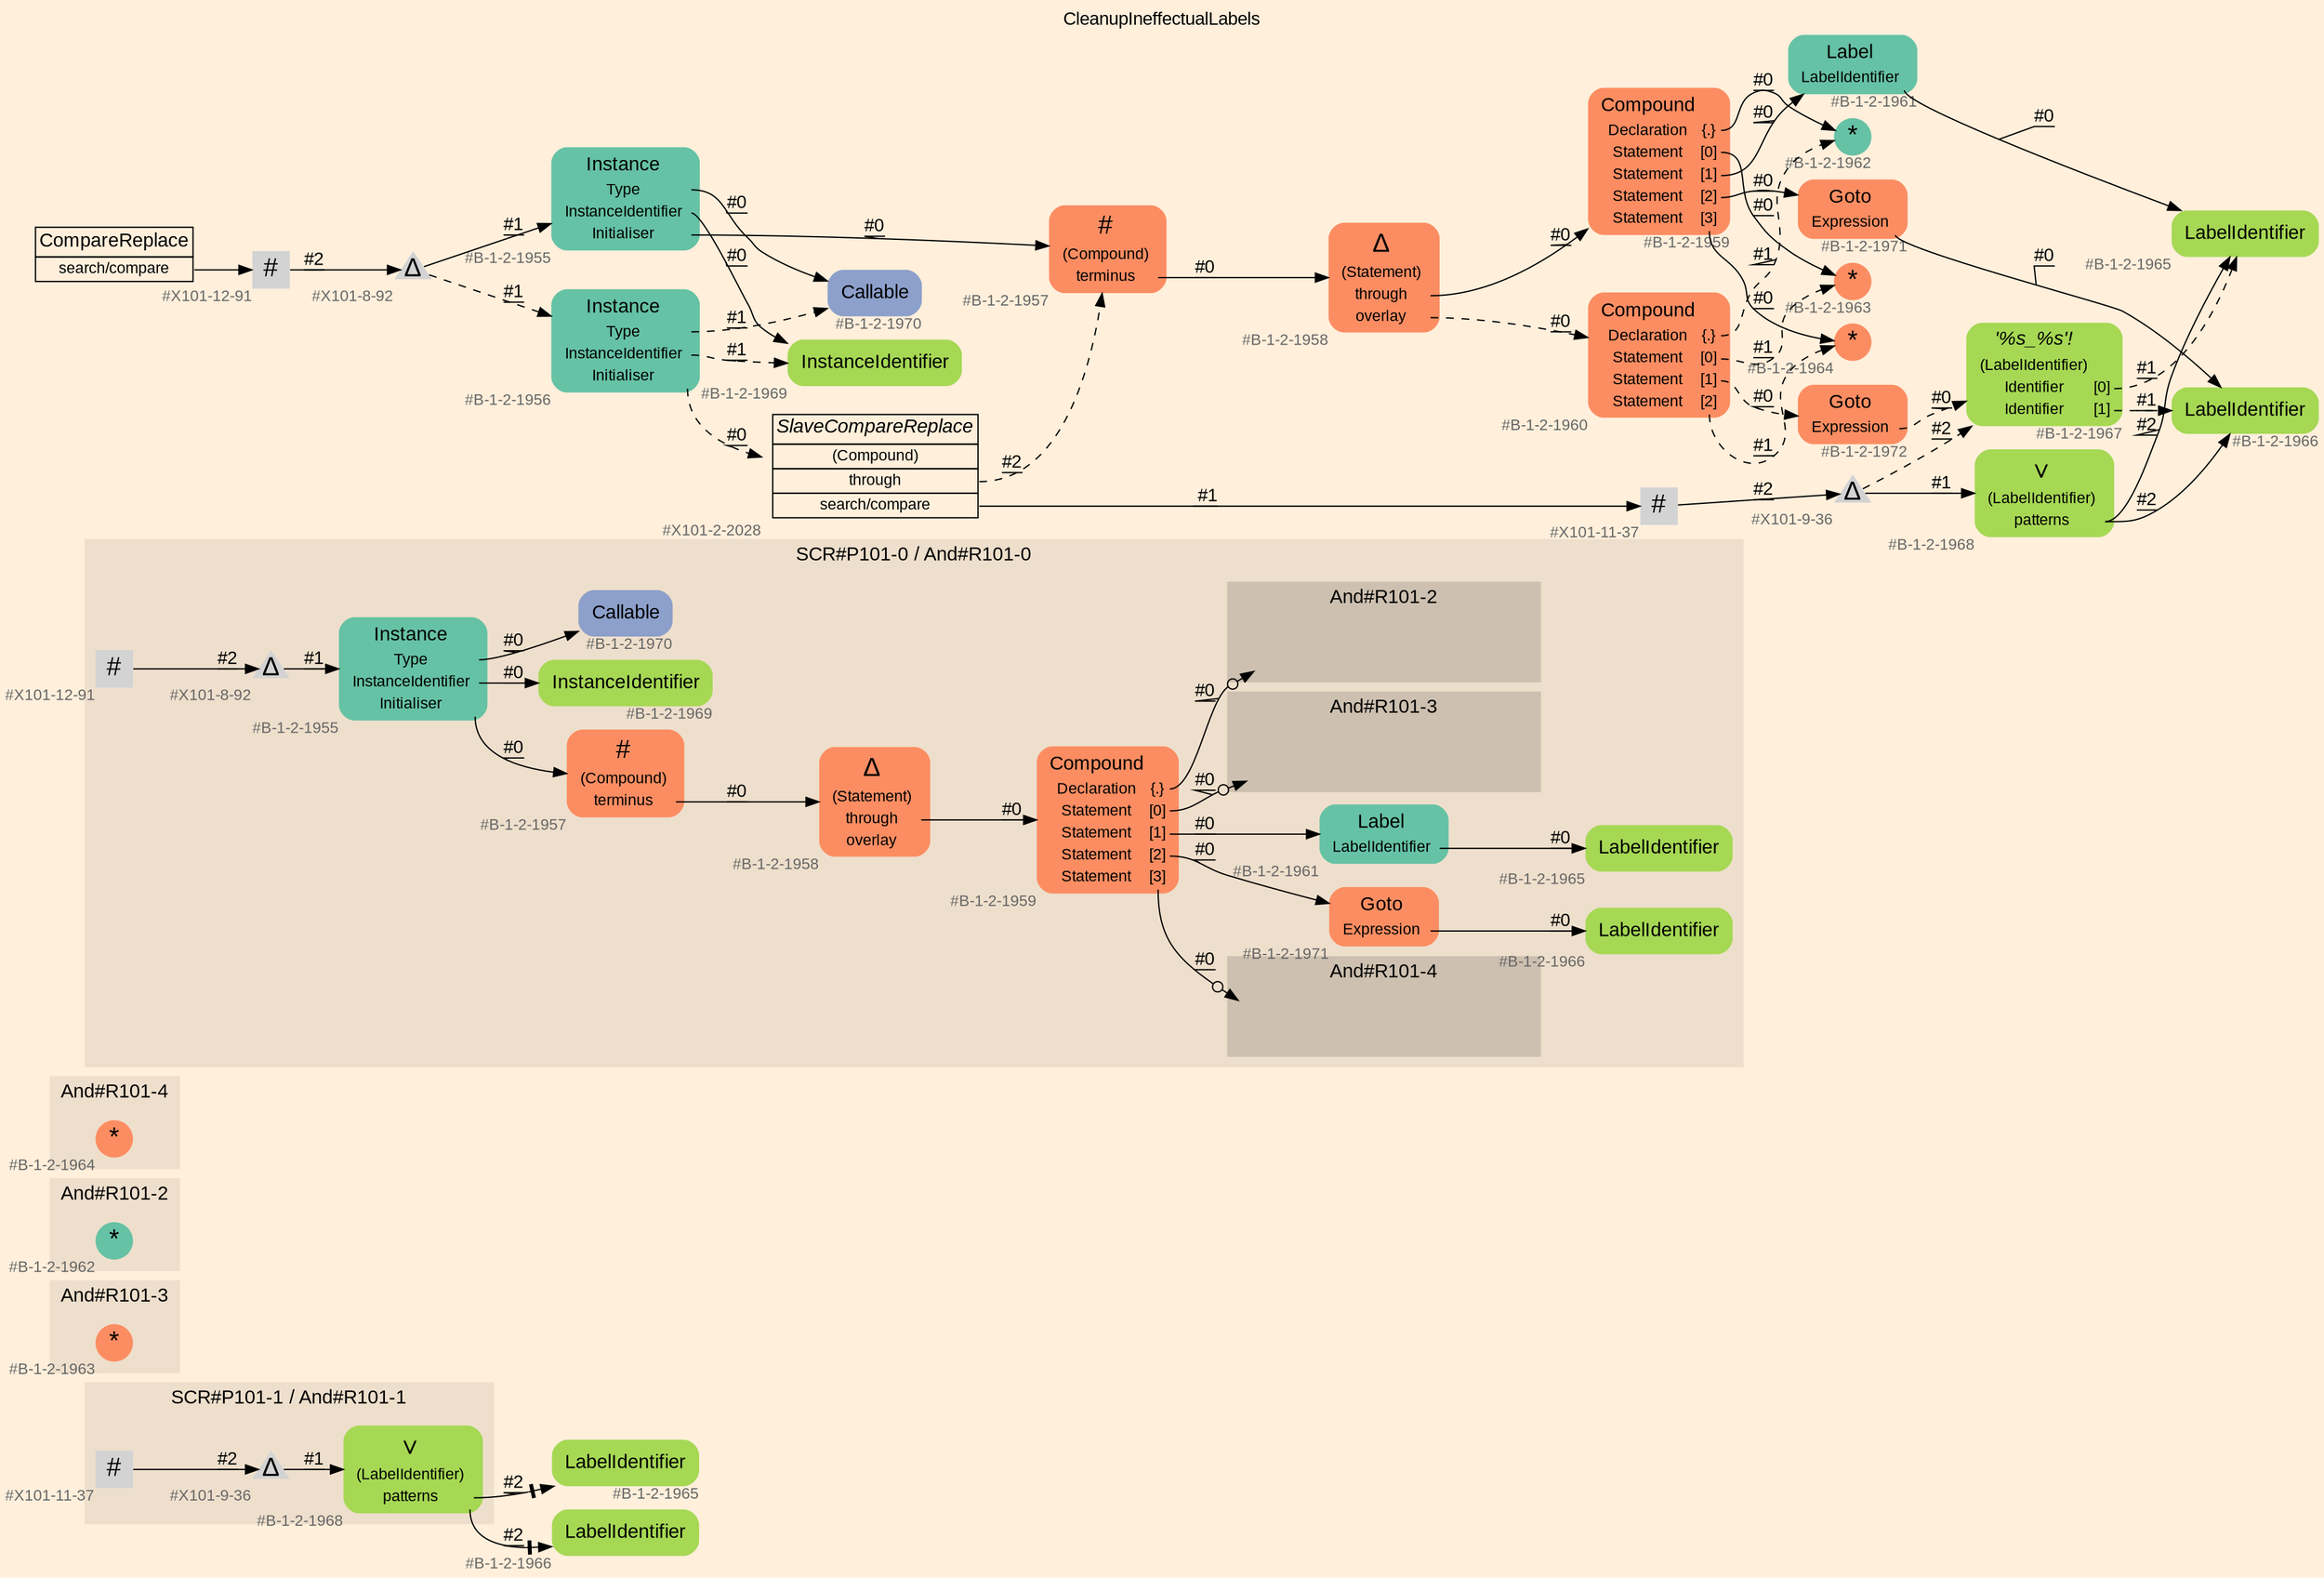 digraph "CleanupIneffectualLabels" {
label = "CleanupIneffectualLabels"
labelloc = t
graph [
    rankdir = "LR"
    ranksep = 0.3
    bgcolor = antiquewhite1
    color = black
    fontcolor = black
    fontname = "Arial"
];
node [
    fontname = "Arial"
];
edge [
    fontname = "Arial"
];

// -------------------- figure And#R101-1 --------------------
// -------- region And#R101-1 ----------
subgraph "clusterAnd#R101-1" {
    label = "SCR#P101-1 / And#R101-1"
    style = "filled"
    color = antiquewhite2
    fontsize = "15"
    // -------- block And#R101-1/#X101-11-37 ----------
    "And#R101-1/#X101-11-37" [
        xlabel = "#X101-11-37"
        fontsize = "12"
        fontcolor = grey40
        shape = "square"
        label = <<FONT COLOR="black" POINT-SIZE="20">#</FONT>>
        style = "filled"
        penwidth = 0.0
        fixedsize = true
        width = 0.4
        height = 0.4
    ];
    
    // -------- block And#R101-1/#X101-9-36 ----------
    "And#R101-1/#X101-9-36" [
        xlabel = "#X101-9-36"
        fontsize = "12"
        fontcolor = grey40
        shape = "triangle"
        label = <<FONT COLOR="black" POINT-SIZE="20">Δ</FONT>>
        style = "filled"
        penwidth = 0.0
        fixedsize = true
        width = 0.4
        height = 0.4
    ];
    
    // -------- block And#R101-1/#B-1-2-1968 ----------
    "And#R101-1/#B-1-2-1968" [
        fillcolor = "/set28/5"
        xlabel = "#B-1-2-1968"
        fontsize = "12"
        fontcolor = grey40
        shape = "plaintext"
        label = <<TABLE BORDER="0" CELLBORDER="0" CELLSPACING="0">
         <TR><TD><FONT COLOR="black" POINT-SIZE="20">∨</FONT></TD></TR>
         <TR><TD><FONT COLOR="black" POINT-SIZE="12">(LabelIdentifier)</FONT></TD><TD PORT="port0"></TD></TR>
         <TR><TD><FONT COLOR="black" POINT-SIZE="12">patterns</FONT></TD><TD PORT="port1"></TD></TR>
        </TABLE>>
        style = "rounded,filled"
    ];
    
}

// -------- block And#R101-1/#B-1-2-1965 ----------
"And#R101-1/#B-1-2-1965" [
    fillcolor = "/set28/5"
    xlabel = "#B-1-2-1965"
    fontsize = "12"
    fontcolor = grey40
    shape = "plaintext"
    label = <<TABLE BORDER="0" CELLBORDER="0" CELLSPACING="0">
     <TR><TD><FONT COLOR="black" POINT-SIZE="15">LabelIdentifier</FONT></TD></TR>
    </TABLE>>
    style = "rounded,filled"
];

// -------- block And#R101-1/#B-1-2-1966 ----------
"And#R101-1/#B-1-2-1966" [
    fillcolor = "/set28/5"
    xlabel = "#B-1-2-1966"
    fontsize = "12"
    fontcolor = grey40
    shape = "plaintext"
    label = <<TABLE BORDER="0" CELLBORDER="0" CELLSPACING="0">
     <TR><TD><FONT COLOR="black" POINT-SIZE="15">LabelIdentifier</FONT></TD></TR>
    </TABLE>>
    style = "rounded,filled"
];

"And#R101-1/#X101-11-37" -> "And#R101-1/#X101-9-36" [
    label = "#2"
    decorate = true
    color = black
    fontcolor = black
];

"And#R101-1/#X101-9-36" -> "And#R101-1/#B-1-2-1968" [
    label = "#1"
    decorate = true
    color = black
    fontcolor = black
];

"And#R101-1/#B-1-2-1968":port1 -> "And#R101-1/#B-1-2-1965" [
    arrowhead="normalnonetee"
    label = "#2"
    decorate = true
    color = black
    fontcolor = black
];

"And#R101-1/#B-1-2-1968":port1 -> "And#R101-1/#B-1-2-1966" [
    arrowhead="normalnonetee"
    label = "#2"
    decorate = true
    color = black
    fontcolor = black
];


// -------------------- figure And#R101-3 --------------------
// -------- region And#R101-3 ----------
subgraph "clusterAnd#R101-3" {
    label = "And#R101-3"
    style = "filled"
    color = antiquewhite2
    fontsize = "15"
    // -------- block And#R101-3/#B-1-2-1963 ----------
    "And#R101-3/#B-1-2-1963" [
        fillcolor = "/set28/2"
        xlabel = "#B-1-2-1963"
        fontsize = "12"
        fontcolor = grey40
        shape = "circle"
        label = <<FONT COLOR="black" POINT-SIZE="20">*</FONT>>
        style = "filled"
        penwidth = 0.0
        fixedsize = true
        width = 0.4
        height = 0.4
    ];
    
}


// -------------------- figure And#R101-2 --------------------
// -------- region And#R101-2 ----------
subgraph "clusterAnd#R101-2" {
    label = "And#R101-2"
    style = "filled"
    color = antiquewhite2
    fontsize = "15"
    // -------- block And#R101-2/#B-1-2-1962 ----------
    "And#R101-2/#B-1-2-1962" [
        fillcolor = "/set28/1"
        xlabel = "#B-1-2-1962"
        fontsize = "12"
        fontcolor = grey40
        shape = "circle"
        label = <<FONT COLOR="black" POINT-SIZE="20">*</FONT>>
        style = "filled"
        penwidth = 0.0
        fixedsize = true
        width = 0.4
        height = 0.4
    ];
    
}


// -------------------- figure And#R101-4 --------------------
// -------- region And#R101-4 ----------
subgraph "clusterAnd#R101-4" {
    label = "And#R101-4"
    style = "filled"
    color = antiquewhite2
    fontsize = "15"
    // -------- block And#R101-4/#B-1-2-1964 ----------
    "And#R101-4/#B-1-2-1964" [
        fillcolor = "/set28/2"
        xlabel = "#B-1-2-1964"
        fontsize = "12"
        fontcolor = grey40
        shape = "circle"
        label = <<FONT COLOR="black" POINT-SIZE="20">*</FONT>>
        style = "filled"
        penwidth = 0.0
        fixedsize = true
        width = 0.4
        height = 0.4
    ];
    
}


// -------------------- figure And#R101-0 --------------------
// -------- region And#R101-0 ----------
subgraph "clusterAnd#R101-0" {
    label = "SCR#P101-0 / And#R101-0"
    style = "filled"
    color = antiquewhite2
    fontsize = "15"
    // -------- block And#R101-0/#B-1-2-1965 ----------
    "And#R101-0/#B-1-2-1965" [
        fillcolor = "/set28/5"
        xlabel = "#B-1-2-1965"
        fontsize = "12"
        fontcolor = grey40
        shape = "plaintext"
        label = <<TABLE BORDER="0" CELLBORDER="0" CELLSPACING="0">
         <TR><TD><FONT COLOR="black" POINT-SIZE="15">LabelIdentifier</FONT></TD></TR>
        </TABLE>>
        style = "rounded,filled"
    ];
    
    // -------- block And#R101-0/#B-1-2-1958 ----------
    "And#R101-0/#B-1-2-1958" [
        fillcolor = "/set28/2"
        xlabel = "#B-1-2-1958"
        fontsize = "12"
        fontcolor = grey40
        shape = "plaintext"
        label = <<TABLE BORDER="0" CELLBORDER="0" CELLSPACING="0">
         <TR><TD><FONT COLOR="black" POINT-SIZE="20">Δ</FONT></TD></TR>
         <TR><TD><FONT COLOR="black" POINT-SIZE="12">(Statement)</FONT></TD><TD PORT="port0"></TD></TR>
         <TR><TD><FONT COLOR="black" POINT-SIZE="12">through</FONT></TD><TD PORT="port1"></TD></TR>
         <TR><TD><FONT COLOR="black" POINT-SIZE="12">overlay</FONT></TD><TD PORT="port2"></TD></TR>
        </TABLE>>
        style = "rounded,filled"
    ];
    
    // -------- block And#R101-0/#B-1-2-1970 ----------
    "And#R101-0/#B-1-2-1970" [
        fillcolor = "/set28/3"
        xlabel = "#B-1-2-1970"
        fontsize = "12"
        fontcolor = grey40
        shape = "plaintext"
        label = <<TABLE BORDER="0" CELLBORDER="0" CELLSPACING="0">
         <TR><TD><FONT COLOR="black" POINT-SIZE="15">Callable</FONT></TD></TR>
        </TABLE>>
        style = "rounded,filled"
    ];
    
    // -------- block And#R101-0/#B-1-2-1955 ----------
    "And#R101-0/#B-1-2-1955" [
        fillcolor = "/set28/1"
        xlabel = "#B-1-2-1955"
        fontsize = "12"
        fontcolor = grey40
        shape = "plaintext"
        label = <<TABLE BORDER="0" CELLBORDER="0" CELLSPACING="0">
         <TR><TD><FONT COLOR="black" POINT-SIZE="15">Instance</FONT></TD></TR>
         <TR><TD><FONT COLOR="black" POINT-SIZE="12">Type</FONT></TD><TD PORT="port0"></TD></TR>
         <TR><TD><FONT COLOR="black" POINT-SIZE="12">InstanceIdentifier</FONT></TD><TD PORT="port1"></TD></TR>
         <TR><TD><FONT COLOR="black" POINT-SIZE="12">Initialiser</FONT></TD><TD PORT="port2"></TD></TR>
        </TABLE>>
        style = "rounded,filled"
    ];
    
    // -------- block And#R101-0/#B-1-2-1971 ----------
    "And#R101-0/#B-1-2-1971" [
        fillcolor = "/set28/2"
        xlabel = "#B-1-2-1971"
        fontsize = "12"
        fontcolor = grey40
        shape = "plaintext"
        label = <<TABLE BORDER="0" CELLBORDER="0" CELLSPACING="0">
         <TR><TD><FONT COLOR="black" POINT-SIZE="15">Goto</FONT></TD></TR>
         <TR><TD><FONT COLOR="black" POINT-SIZE="12">Expression</FONT></TD><TD PORT="port0"></TD></TR>
        </TABLE>>
        style = "rounded,filled"
    ];
    
    // -------- block And#R101-0/#X101-12-91 ----------
    "And#R101-0/#X101-12-91" [
        xlabel = "#X101-12-91"
        fontsize = "12"
        fontcolor = grey40
        shape = "square"
        label = <<FONT COLOR="black" POINT-SIZE="20">#</FONT>>
        style = "filled"
        penwidth = 0.0
        fixedsize = true
        width = 0.4
        height = 0.4
    ];
    
    // -------- block And#R101-0/#B-1-2-1957 ----------
    "And#R101-0/#B-1-2-1957" [
        fillcolor = "/set28/2"
        xlabel = "#B-1-2-1957"
        fontsize = "12"
        fontcolor = grey40
        shape = "plaintext"
        label = <<TABLE BORDER="0" CELLBORDER="0" CELLSPACING="0">
         <TR><TD><FONT COLOR="black" POINT-SIZE="20">#</FONT></TD></TR>
         <TR><TD><FONT COLOR="black" POINT-SIZE="12">(Compound)</FONT></TD><TD PORT="port0"></TD></TR>
         <TR><TD><FONT COLOR="black" POINT-SIZE="12">terminus</FONT></TD><TD PORT="port1"></TD></TR>
        </TABLE>>
        style = "rounded,filled"
    ];
    
    // -------- block And#R101-0/#B-1-2-1966 ----------
    "And#R101-0/#B-1-2-1966" [
        fillcolor = "/set28/5"
        xlabel = "#B-1-2-1966"
        fontsize = "12"
        fontcolor = grey40
        shape = "plaintext"
        label = <<TABLE BORDER="0" CELLBORDER="0" CELLSPACING="0">
         <TR><TD><FONT COLOR="black" POINT-SIZE="15">LabelIdentifier</FONT></TD></TR>
        </TABLE>>
        style = "rounded,filled"
    ];
    
    // -------- block And#R101-0/#B-1-2-1961 ----------
    "And#R101-0/#B-1-2-1961" [
        fillcolor = "/set28/1"
        xlabel = "#B-1-2-1961"
        fontsize = "12"
        fontcolor = grey40
        shape = "plaintext"
        label = <<TABLE BORDER="0" CELLBORDER="0" CELLSPACING="0">
         <TR><TD><FONT COLOR="black" POINT-SIZE="15">Label</FONT></TD></TR>
         <TR><TD><FONT COLOR="black" POINT-SIZE="12">LabelIdentifier</FONT></TD><TD PORT="port0"></TD></TR>
        </TABLE>>
        style = "rounded,filled"
    ];
    
    // -------- block And#R101-0/#B-1-2-1959 ----------
    "And#R101-0/#B-1-2-1959" [
        fillcolor = "/set28/2"
        xlabel = "#B-1-2-1959"
        fontsize = "12"
        fontcolor = grey40
        shape = "plaintext"
        label = <<TABLE BORDER="0" CELLBORDER="0" CELLSPACING="0">
         <TR><TD><FONT COLOR="black" POINT-SIZE="15">Compound</FONT></TD></TR>
         <TR><TD><FONT COLOR="black" POINT-SIZE="12">Declaration</FONT></TD><TD PORT="port0"><FONT COLOR="black" POINT-SIZE="12">{.}</FONT></TD></TR>
         <TR><TD><FONT COLOR="black" POINT-SIZE="12">Statement</FONT></TD><TD PORT="port1"><FONT COLOR="black" POINT-SIZE="12">[0]</FONT></TD></TR>
         <TR><TD><FONT COLOR="black" POINT-SIZE="12">Statement</FONT></TD><TD PORT="port2"><FONT COLOR="black" POINT-SIZE="12">[1]</FONT></TD></TR>
         <TR><TD><FONT COLOR="black" POINT-SIZE="12">Statement</FONT></TD><TD PORT="port3"><FONT COLOR="black" POINT-SIZE="12">[2]</FONT></TD></TR>
         <TR><TD><FONT COLOR="black" POINT-SIZE="12">Statement</FONT></TD><TD PORT="port4"><FONT COLOR="black" POINT-SIZE="12">[3]</FONT></TD></TR>
        </TABLE>>
        style = "rounded,filled"
    ];
    
    // -------- block And#R101-0/#X101-8-92 ----------
    "And#R101-0/#X101-8-92" [
        xlabel = "#X101-8-92"
        fontsize = "12"
        fontcolor = grey40
        shape = "triangle"
        label = <<FONT COLOR="black" POINT-SIZE="20">Δ</FONT>>
        style = "filled"
        penwidth = 0.0
        fixedsize = true
        width = 0.4
        height = 0.4
    ];
    
    // -------- block And#R101-0/#B-1-2-1969 ----------
    "And#R101-0/#B-1-2-1969" [
        fillcolor = "/set28/5"
        xlabel = "#B-1-2-1969"
        fontsize = "12"
        fontcolor = grey40
        shape = "plaintext"
        label = <<TABLE BORDER="0" CELLBORDER="0" CELLSPACING="0">
         <TR><TD><FONT COLOR="black" POINT-SIZE="15">InstanceIdentifier</FONT></TD></TR>
        </TABLE>>
        style = "rounded,filled"
    ];
    
    // -------- region And#R101-0/And#R101-2 ----------
    subgraph "clusterAnd#R101-0/And#R101-2" {
        label = "And#R101-2"
        style = "filled"
        color = antiquewhite3
        fontsize = "15"
        // -------- block And#R101-0/And#R101-2/#B-1-2-1962 ----------
        "And#R101-0/And#R101-2/#B-1-2-1962" [
            fillcolor = "/set28/1"
            xlabel = "#B-1-2-1962"
            fontsize = "12"
            fontcolor = grey40
            shape = "none"
            style = "invisible"
        ];
        
    }
    
    // -------- region And#R101-0/And#R101-3 ----------
    subgraph "clusterAnd#R101-0/And#R101-3" {
        label = "And#R101-3"
        style = "filled"
        color = antiquewhite3
        fontsize = "15"
        // -------- block And#R101-0/And#R101-3/#B-1-2-1963 ----------
        "And#R101-0/And#R101-3/#B-1-2-1963" [
            fillcolor = "/set28/2"
            xlabel = "#B-1-2-1963"
            fontsize = "12"
            fontcolor = grey40
            shape = "none"
            style = "invisible"
        ];
        
    }
    
    // -------- region And#R101-0/And#R101-4 ----------
    subgraph "clusterAnd#R101-0/And#R101-4" {
        label = "And#R101-4"
        style = "filled"
        color = antiquewhite3
        fontsize = "15"
        // -------- block And#R101-0/And#R101-4/#B-1-2-1964 ----------
        "And#R101-0/And#R101-4/#B-1-2-1964" [
            fillcolor = "/set28/2"
            xlabel = "#B-1-2-1964"
            fontsize = "12"
            fontcolor = grey40
            shape = "none"
            style = "invisible"
        ];
        
    }
    
}

"And#R101-0/#B-1-2-1958":port1 -> "And#R101-0/#B-1-2-1959" [
    label = "#0"
    decorate = true
    color = black
    fontcolor = black
];

"And#R101-0/#B-1-2-1955":port0 -> "And#R101-0/#B-1-2-1970" [
    label = "#0"
    decorate = true
    color = black
    fontcolor = black
];

"And#R101-0/#B-1-2-1955":port1 -> "And#R101-0/#B-1-2-1969" [
    label = "#0"
    decorate = true
    color = black
    fontcolor = black
];

"And#R101-0/#B-1-2-1955":port2 -> "And#R101-0/#B-1-2-1957" [
    label = "#0"
    decorate = true
    color = black
    fontcolor = black
];

"And#R101-0/#B-1-2-1971":port0 -> "And#R101-0/#B-1-2-1966" [
    label = "#0"
    decorate = true
    color = black
    fontcolor = black
];

"And#R101-0/#X101-12-91" -> "And#R101-0/#X101-8-92" [
    label = "#2"
    decorate = true
    color = black
    fontcolor = black
];

"And#R101-0/#B-1-2-1957":port1 -> "And#R101-0/#B-1-2-1958" [
    label = "#0"
    decorate = true
    color = black
    fontcolor = black
];

"And#R101-0/#B-1-2-1961":port0 -> "And#R101-0/#B-1-2-1965" [
    label = "#0"
    decorate = true
    color = black
    fontcolor = black
];

"And#R101-0/#B-1-2-1959":port0 -> "And#R101-0/And#R101-2/#B-1-2-1962" [
    arrowhead="normalnoneodot"
    label = "#0"
    decorate = true
    color = black
    fontcolor = black
];

"And#R101-0/#B-1-2-1959":port1 -> "And#R101-0/And#R101-3/#B-1-2-1963" [
    arrowhead="normalnoneodot"
    label = "#0"
    decorate = true
    color = black
    fontcolor = black
];

"And#R101-0/#B-1-2-1959":port2 -> "And#R101-0/#B-1-2-1961" [
    label = "#0"
    decorate = true
    color = black
    fontcolor = black
];

"And#R101-0/#B-1-2-1959":port3 -> "And#R101-0/#B-1-2-1971" [
    label = "#0"
    decorate = true
    color = black
    fontcolor = black
];

"And#R101-0/#B-1-2-1959":port4 -> "And#R101-0/And#R101-4/#B-1-2-1964" [
    arrowhead="normalnoneodot"
    label = "#0"
    decorate = true
    color = black
    fontcolor = black
];

"And#R101-0/#X101-8-92" -> "And#R101-0/#B-1-2-1955" [
    label = "#1"
    decorate = true
    color = black
    fontcolor = black
];


// -------------------- transformation figure --------------------
// -------- block CR#X101-10-101 ----------
"CR#X101-10-101" [
    fillcolor = antiquewhite1
    fontsize = "12"
    fontcolor = grey40
    shape = "plaintext"
    label = <<TABLE BORDER="0" CELLBORDER="1" CELLSPACING="0">
     <TR><TD><FONT COLOR="black" POINT-SIZE="15">CompareReplace</FONT></TD></TR>
     <TR><TD PORT="port0"><FONT COLOR="black" POINT-SIZE="12">search/compare</FONT></TD></TR>
    </TABLE>>
    style = "filled"
    color = black
];

// -------- block #X101-12-91 ----------
"#X101-12-91" [
    xlabel = "#X101-12-91"
    fontsize = "12"
    fontcolor = grey40
    shape = "square"
    label = <<FONT COLOR="black" POINT-SIZE="20">#</FONT>>
    style = "filled"
    penwidth = 0.0
    fixedsize = true
    width = 0.4
    height = 0.4
];

// -------- block #X101-8-92 ----------
"#X101-8-92" [
    xlabel = "#X101-8-92"
    fontsize = "12"
    fontcolor = grey40
    shape = "triangle"
    label = <<FONT COLOR="black" POINT-SIZE="20">Δ</FONT>>
    style = "filled"
    penwidth = 0.0
    fixedsize = true
    width = 0.4
    height = 0.4
];

// -------- block #B-1-2-1955 ----------
"#B-1-2-1955" [
    fillcolor = "/set28/1"
    xlabel = "#B-1-2-1955"
    fontsize = "12"
    fontcolor = grey40
    shape = "plaintext"
    label = <<TABLE BORDER="0" CELLBORDER="0" CELLSPACING="0">
     <TR><TD><FONT COLOR="black" POINT-SIZE="15">Instance</FONT></TD></TR>
     <TR><TD><FONT COLOR="black" POINT-SIZE="12">Type</FONT></TD><TD PORT="port0"></TD></TR>
     <TR><TD><FONT COLOR="black" POINT-SIZE="12">InstanceIdentifier</FONT></TD><TD PORT="port1"></TD></TR>
     <TR><TD><FONT COLOR="black" POINT-SIZE="12">Initialiser</FONT></TD><TD PORT="port2"></TD></TR>
    </TABLE>>
    style = "rounded,filled"
];

// -------- block #B-1-2-1970 ----------
"#B-1-2-1970" [
    fillcolor = "/set28/3"
    xlabel = "#B-1-2-1970"
    fontsize = "12"
    fontcolor = grey40
    shape = "plaintext"
    label = <<TABLE BORDER="0" CELLBORDER="0" CELLSPACING="0">
     <TR><TD><FONT COLOR="black" POINT-SIZE="15">Callable</FONT></TD></TR>
    </TABLE>>
    style = "rounded,filled"
];

// -------- block #B-1-2-1969 ----------
"#B-1-2-1969" [
    fillcolor = "/set28/5"
    xlabel = "#B-1-2-1969"
    fontsize = "12"
    fontcolor = grey40
    shape = "plaintext"
    label = <<TABLE BORDER="0" CELLBORDER="0" CELLSPACING="0">
     <TR><TD><FONT COLOR="black" POINT-SIZE="15">InstanceIdentifier</FONT></TD></TR>
    </TABLE>>
    style = "rounded,filled"
];

// -------- block #B-1-2-1957 ----------
"#B-1-2-1957" [
    fillcolor = "/set28/2"
    xlabel = "#B-1-2-1957"
    fontsize = "12"
    fontcolor = grey40
    shape = "plaintext"
    label = <<TABLE BORDER="0" CELLBORDER="0" CELLSPACING="0">
     <TR><TD><FONT COLOR="black" POINT-SIZE="20">#</FONT></TD></TR>
     <TR><TD><FONT COLOR="black" POINT-SIZE="12">(Compound)</FONT></TD><TD PORT="port0"></TD></TR>
     <TR><TD><FONT COLOR="black" POINT-SIZE="12">terminus</FONT></TD><TD PORT="port1"></TD></TR>
    </TABLE>>
    style = "rounded,filled"
];

// -------- block #B-1-2-1958 ----------
"#B-1-2-1958" [
    fillcolor = "/set28/2"
    xlabel = "#B-1-2-1958"
    fontsize = "12"
    fontcolor = grey40
    shape = "plaintext"
    label = <<TABLE BORDER="0" CELLBORDER="0" CELLSPACING="0">
     <TR><TD><FONT COLOR="black" POINT-SIZE="20">Δ</FONT></TD></TR>
     <TR><TD><FONT COLOR="black" POINT-SIZE="12">(Statement)</FONT></TD><TD PORT="port0"></TD></TR>
     <TR><TD><FONT COLOR="black" POINT-SIZE="12">through</FONT></TD><TD PORT="port1"></TD></TR>
     <TR><TD><FONT COLOR="black" POINT-SIZE="12">overlay</FONT></TD><TD PORT="port2"></TD></TR>
    </TABLE>>
    style = "rounded,filled"
];

// -------- block #B-1-2-1959 ----------
"#B-1-2-1959" [
    fillcolor = "/set28/2"
    xlabel = "#B-1-2-1959"
    fontsize = "12"
    fontcolor = grey40
    shape = "plaintext"
    label = <<TABLE BORDER="0" CELLBORDER="0" CELLSPACING="0">
     <TR><TD><FONT COLOR="black" POINT-SIZE="15">Compound</FONT></TD></TR>
     <TR><TD><FONT COLOR="black" POINT-SIZE="12">Declaration</FONT></TD><TD PORT="port0"><FONT COLOR="black" POINT-SIZE="12">{.}</FONT></TD></TR>
     <TR><TD><FONT COLOR="black" POINT-SIZE="12">Statement</FONT></TD><TD PORT="port1"><FONT COLOR="black" POINT-SIZE="12">[0]</FONT></TD></TR>
     <TR><TD><FONT COLOR="black" POINT-SIZE="12">Statement</FONT></TD><TD PORT="port2"><FONT COLOR="black" POINT-SIZE="12">[1]</FONT></TD></TR>
     <TR><TD><FONT COLOR="black" POINT-SIZE="12">Statement</FONT></TD><TD PORT="port3"><FONT COLOR="black" POINT-SIZE="12">[2]</FONT></TD></TR>
     <TR><TD><FONT COLOR="black" POINT-SIZE="12">Statement</FONT></TD><TD PORT="port4"><FONT COLOR="black" POINT-SIZE="12">[3]</FONT></TD></TR>
    </TABLE>>
    style = "rounded,filled"
];

// -------- block #B-1-2-1962 ----------
"#B-1-2-1962" [
    fillcolor = "/set28/1"
    xlabel = "#B-1-2-1962"
    fontsize = "12"
    fontcolor = grey40
    shape = "circle"
    label = <<FONT COLOR="black" POINT-SIZE="20">*</FONT>>
    style = "filled"
    penwidth = 0.0
    fixedsize = true
    width = 0.4
    height = 0.4
];

// -------- block #B-1-2-1963 ----------
"#B-1-2-1963" [
    fillcolor = "/set28/2"
    xlabel = "#B-1-2-1963"
    fontsize = "12"
    fontcolor = grey40
    shape = "circle"
    label = <<FONT COLOR="black" POINT-SIZE="20">*</FONT>>
    style = "filled"
    penwidth = 0.0
    fixedsize = true
    width = 0.4
    height = 0.4
];

// -------- block #B-1-2-1961 ----------
"#B-1-2-1961" [
    fillcolor = "/set28/1"
    xlabel = "#B-1-2-1961"
    fontsize = "12"
    fontcolor = grey40
    shape = "plaintext"
    label = <<TABLE BORDER="0" CELLBORDER="0" CELLSPACING="0">
     <TR><TD><FONT COLOR="black" POINT-SIZE="15">Label</FONT></TD></TR>
     <TR><TD><FONT COLOR="black" POINT-SIZE="12">LabelIdentifier</FONT></TD><TD PORT="port0"></TD></TR>
    </TABLE>>
    style = "rounded,filled"
];

// -------- block #B-1-2-1965 ----------
"#B-1-2-1965" [
    fillcolor = "/set28/5"
    xlabel = "#B-1-2-1965"
    fontsize = "12"
    fontcolor = grey40
    shape = "plaintext"
    label = <<TABLE BORDER="0" CELLBORDER="0" CELLSPACING="0">
     <TR><TD><FONT COLOR="black" POINT-SIZE="15">LabelIdentifier</FONT></TD></TR>
    </TABLE>>
    style = "rounded,filled"
];

// -------- block #B-1-2-1971 ----------
"#B-1-2-1971" [
    fillcolor = "/set28/2"
    xlabel = "#B-1-2-1971"
    fontsize = "12"
    fontcolor = grey40
    shape = "plaintext"
    label = <<TABLE BORDER="0" CELLBORDER="0" CELLSPACING="0">
     <TR><TD><FONT COLOR="black" POINT-SIZE="15">Goto</FONT></TD></TR>
     <TR><TD><FONT COLOR="black" POINT-SIZE="12">Expression</FONT></TD><TD PORT="port0"></TD></TR>
    </TABLE>>
    style = "rounded,filled"
];

// -------- block #B-1-2-1966 ----------
"#B-1-2-1966" [
    fillcolor = "/set28/5"
    xlabel = "#B-1-2-1966"
    fontsize = "12"
    fontcolor = grey40
    shape = "plaintext"
    label = <<TABLE BORDER="0" CELLBORDER="0" CELLSPACING="0">
     <TR><TD><FONT COLOR="black" POINT-SIZE="15">LabelIdentifier</FONT></TD></TR>
    </TABLE>>
    style = "rounded,filled"
];

// -------- block #B-1-2-1964 ----------
"#B-1-2-1964" [
    fillcolor = "/set28/2"
    xlabel = "#B-1-2-1964"
    fontsize = "12"
    fontcolor = grey40
    shape = "circle"
    label = <<FONT COLOR="black" POINT-SIZE="20">*</FONT>>
    style = "filled"
    penwidth = 0.0
    fixedsize = true
    width = 0.4
    height = 0.4
];

// -------- block #B-1-2-1960 ----------
"#B-1-2-1960" [
    fillcolor = "/set28/2"
    xlabel = "#B-1-2-1960"
    fontsize = "12"
    fontcolor = grey40
    shape = "plaintext"
    label = <<TABLE BORDER="0" CELLBORDER="0" CELLSPACING="0">
     <TR><TD><FONT COLOR="black" POINT-SIZE="15">Compound</FONT></TD></TR>
     <TR><TD><FONT COLOR="black" POINT-SIZE="12">Declaration</FONT></TD><TD PORT="port0"><FONT COLOR="black" POINT-SIZE="12">{.}</FONT></TD></TR>
     <TR><TD><FONT COLOR="black" POINT-SIZE="12">Statement</FONT></TD><TD PORT="port1"><FONT COLOR="black" POINT-SIZE="12">[0]</FONT></TD></TR>
     <TR><TD><FONT COLOR="black" POINT-SIZE="12">Statement</FONT></TD><TD PORT="port2"><FONT COLOR="black" POINT-SIZE="12">[1]</FONT></TD></TR>
     <TR><TD><FONT COLOR="black" POINT-SIZE="12">Statement</FONT></TD><TD PORT="port3"><FONT COLOR="black" POINT-SIZE="12">[2]</FONT></TD></TR>
    </TABLE>>
    style = "rounded,filled"
];

// -------- block #B-1-2-1972 ----------
"#B-1-2-1972" [
    fillcolor = "/set28/2"
    xlabel = "#B-1-2-1972"
    fontsize = "12"
    fontcolor = grey40
    shape = "plaintext"
    label = <<TABLE BORDER="0" CELLBORDER="0" CELLSPACING="0">
     <TR><TD><FONT COLOR="black" POINT-SIZE="15">Goto</FONT></TD></TR>
     <TR><TD><FONT COLOR="black" POINT-SIZE="12">Expression</FONT></TD><TD PORT="port0"></TD></TR>
    </TABLE>>
    style = "rounded,filled"
];

// -------- block #B-1-2-1967 ----------
"#B-1-2-1967" [
    fillcolor = "/set28/5"
    xlabel = "#B-1-2-1967"
    fontsize = "12"
    fontcolor = grey40
    shape = "plaintext"
    label = <<TABLE BORDER="0" CELLBORDER="0" CELLSPACING="0">
     <TR><TD><FONT COLOR="black" POINT-SIZE="15"><I>'%s_%s'!</I></FONT></TD></TR>
     <TR><TD><FONT COLOR="black" POINT-SIZE="12">(LabelIdentifier)</FONT></TD><TD PORT="port0"></TD></TR>
     <TR><TD><FONT COLOR="black" POINT-SIZE="12">Identifier</FONT></TD><TD PORT="port1"><FONT COLOR="black" POINT-SIZE="12">[0]</FONT></TD></TR>
     <TR><TD><FONT COLOR="black" POINT-SIZE="12">Identifier</FONT></TD><TD PORT="port2"><FONT COLOR="black" POINT-SIZE="12">[1]</FONT></TD></TR>
    </TABLE>>
    style = "rounded,filled"
];

// -------- block #B-1-2-1956 ----------
"#B-1-2-1956" [
    fillcolor = "/set28/1"
    xlabel = "#B-1-2-1956"
    fontsize = "12"
    fontcolor = grey40
    shape = "plaintext"
    label = <<TABLE BORDER="0" CELLBORDER="0" CELLSPACING="0">
     <TR><TD><FONT COLOR="black" POINT-SIZE="15">Instance</FONT></TD></TR>
     <TR><TD><FONT COLOR="black" POINT-SIZE="12">Type</FONT></TD><TD PORT="port0"></TD></TR>
     <TR><TD><FONT COLOR="black" POINT-SIZE="12">InstanceIdentifier</FONT></TD><TD PORT="port1"></TD></TR>
     <TR><TD><FONT COLOR="black" POINT-SIZE="12">Initialiser</FONT></TD><TD PORT="port2"></TD></TR>
    </TABLE>>
    style = "rounded,filled"
];

// -------- block #X101-2-2028 ----------
"#X101-2-2028" [
    fillcolor = antiquewhite1
    xlabel = "#X101-2-2028"
    fontsize = "12"
    fontcolor = grey40
    shape = "plaintext"
    label = <<TABLE BORDER="0" CELLBORDER="1" CELLSPACING="0">
     <TR><TD><FONT COLOR="black" POINT-SIZE="15"><I>SlaveCompareReplace</I></FONT></TD></TR>
     <TR><TD PORT="port0"><FONT COLOR="black" POINT-SIZE="12">(Compound)</FONT></TD></TR>
     <TR><TD PORT="port1"><FONT COLOR="black" POINT-SIZE="12">through</FONT></TD></TR>
     <TR><TD PORT="port2"><FONT COLOR="black" POINT-SIZE="12">search/compare</FONT></TD></TR>
    </TABLE>>
    style = "filled"
    color = black
];

// -------- block #X101-11-37 ----------
"#X101-11-37" [
    xlabel = "#X101-11-37"
    fontsize = "12"
    fontcolor = grey40
    shape = "square"
    label = <<FONT COLOR="black" POINT-SIZE="20">#</FONT>>
    style = "filled"
    penwidth = 0.0
    fixedsize = true
    width = 0.4
    height = 0.4
];

// -------- block #X101-9-36 ----------
"#X101-9-36" [
    xlabel = "#X101-9-36"
    fontsize = "12"
    fontcolor = grey40
    shape = "triangle"
    label = <<FONT COLOR="black" POINT-SIZE="20">Δ</FONT>>
    style = "filled"
    penwidth = 0.0
    fixedsize = true
    width = 0.4
    height = 0.4
];

// -------- block #B-1-2-1968 ----------
"#B-1-2-1968" [
    fillcolor = "/set28/5"
    xlabel = "#B-1-2-1968"
    fontsize = "12"
    fontcolor = grey40
    shape = "plaintext"
    label = <<TABLE BORDER="0" CELLBORDER="0" CELLSPACING="0">
     <TR><TD><FONT COLOR="black" POINT-SIZE="20">∨</FONT></TD></TR>
     <TR><TD><FONT COLOR="black" POINT-SIZE="12">(LabelIdentifier)</FONT></TD><TD PORT="port0"></TD></TR>
     <TR><TD><FONT COLOR="black" POINT-SIZE="12">patterns</FONT></TD><TD PORT="port1"></TD></TR>
    </TABLE>>
    style = "rounded,filled"
];

"CR#X101-10-101":port0 -> "#X101-12-91" [
    label = ""
    decorate = true
    color = black
    fontcolor = black
];

"#X101-12-91" -> "#X101-8-92" [
    label = "#2"
    decorate = true
    color = black
    fontcolor = black
];

"#X101-8-92" -> "#B-1-2-1955" [
    label = "#1"
    decorate = true
    color = black
    fontcolor = black
];

"#X101-8-92" -> "#B-1-2-1956" [
    style="dashed"
    label = "#1"
    decorate = true
    color = black
    fontcolor = black
];

"#B-1-2-1955":port0 -> "#B-1-2-1970" [
    label = "#0"
    decorate = true
    color = black
    fontcolor = black
];

"#B-1-2-1955":port1 -> "#B-1-2-1969" [
    label = "#0"
    decorate = true
    color = black
    fontcolor = black
];

"#B-1-2-1955":port2 -> "#B-1-2-1957" [
    label = "#0"
    decorate = true
    color = black
    fontcolor = black
];

"#B-1-2-1957":port1 -> "#B-1-2-1958" [
    label = "#0"
    decorate = true
    color = black
    fontcolor = black
];

"#B-1-2-1958":port1 -> "#B-1-2-1959" [
    label = "#0"
    decorate = true
    color = black
    fontcolor = black
];

"#B-1-2-1958":port2 -> "#B-1-2-1960" [
    style="dashed"
    label = "#0"
    decorate = true
    color = black
    fontcolor = black
];

"#B-1-2-1959":port0 -> "#B-1-2-1962" [
    label = "#0"
    decorate = true
    color = black
    fontcolor = black
];

"#B-1-2-1959":port1 -> "#B-1-2-1963" [
    label = "#0"
    decorate = true
    color = black
    fontcolor = black
];

"#B-1-2-1959":port2 -> "#B-1-2-1961" [
    label = "#0"
    decorate = true
    color = black
    fontcolor = black
];

"#B-1-2-1959":port3 -> "#B-1-2-1971" [
    label = "#0"
    decorate = true
    color = black
    fontcolor = black
];

"#B-1-2-1959":port4 -> "#B-1-2-1964" [
    label = "#0"
    decorate = true
    color = black
    fontcolor = black
];

"#B-1-2-1961":port0 -> "#B-1-2-1965" [
    label = "#0"
    decorate = true
    color = black
    fontcolor = black
];

"#B-1-2-1971":port0 -> "#B-1-2-1966" [
    label = "#0"
    decorate = true
    color = black
    fontcolor = black
];

"#B-1-2-1960":port0 -> "#B-1-2-1962" [
    style="dashed"
    label = "#1"
    decorate = true
    color = black
    fontcolor = black
];

"#B-1-2-1960":port1 -> "#B-1-2-1963" [
    style="dashed"
    label = "#1"
    decorate = true
    color = black
    fontcolor = black
];

"#B-1-2-1960":port2 -> "#B-1-2-1972" [
    style="dashed"
    label = "#0"
    decorate = true
    color = black
    fontcolor = black
];

"#B-1-2-1960":port3 -> "#B-1-2-1964" [
    style="dashed"
    label = "#1"
    decorate = true
    color = black
    fontcolor = black
];

"#B-1-2-1972":port0 -> "#B-1-2-1967" [
    style="dashed"
    label = "#0"
    decorate = true
    color = black
    fontcolor = black
];

"#B-1-2-1967":port1 -> "#B-1-2-1965" [
    style="dashed"
    label = "#1"
    decorate = true
    color = black
    fontcolor = black
];

"#B-1-2-1967":port2 -> "#B-1-2-1966" [
    style="dashed"
    label = "#1"
    decorate = true
    color = black
    fontcolor = black
];

"#B-1-2-1956":port0 -> "#B-1-2-1970" [
    style="dashed"
    label = "#1"
    decorate = true
    color = black
    fontcolor = black
];

"#B-1-2-1956":port1 -> "#B-1-2-1969" [
    style="dashed"
    label = "#1"
    decorate = true
    color = black
    fontcolor = black
];

"#B-1-2-1956":port2 -> "#X101-2-2028" [
    style="dashed"
    label = "#0"
    decorate = true
    color = black
    fontcolor = black
];

"#X101-2-2028":port1 -> "#B-1-2-1957" [
    style="dashed"
    label = "#2"
    decorate = true
    color = black
    fontcolor = black
];

"#X101-2-2028":port2 -> "#X101-11-37" [
    label = " #1"
    decorate = true
    color = black
    fontcolor = black
];

"#X101-11-37" -> "#X101-9-36" [
    label = "#2"
    decorate = true
    color = black
    fontcolor = black
];

"#X101-9-36" -> "#B-1-2-1968" [
    label = "#1"
    decorate = true
    color = black
    fontcolor = black
];

"#X101-9-36" -> "#B-1-2-1967" [
    style="dashed"
    label = "#2"
    decorate = true
    color = black
    fontcolor = black
];

"#B-1-2-1968":port1 -> "#B-1-2-1965" [
    label = "#2"
    decorate = true
    color = black
    fontcolor = black
];

"#B-1-2-1968":port1 -> "#B-1-2-1966" [
    label = "#2"
    decorate = true
    color = black
    fontcolor = black
];


}
